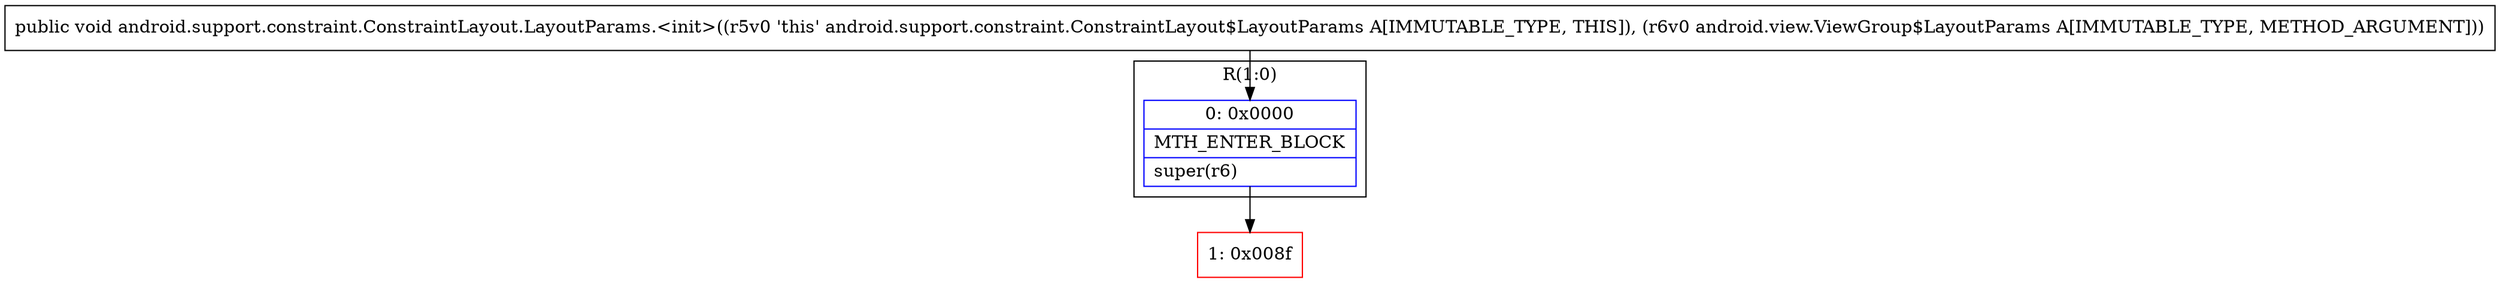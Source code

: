 digraph "CFG forandroid.support.constraint.ConstraintLayout.LayoutParams.\<init\>(Landroid\/view\/ViewGroup$LayoutParams;)V" {
subgraph cluster_Region_1269962683 {
label = "R(1:0)";
node [shape=record,color=blue];
Node_0 [shape=record,label="{0\:\ 0x0000|MTH_ENTER_BLOCK\l|super(r6)\l}"];
}
Node_1 [shape=record,color=red,label="{1\:\ 0x008f}"];
MethodNode[shape=record,label="{public void android.support.constraint.ConstraintLayout.LayoutParams.\<init\>((r5v0 'this' android.support.constraint.ConstraintLayout$LayoutParams A[IMMUTABLE_TYPE, THIS]), (r6v0 android.view.ViewGroup$LayoutParams A[IMMUTABLE_TYPE, METHOD_ARGUMENT])) }"];
MethodNode -> Node_0;
Node_0 -> Node_1;
}

